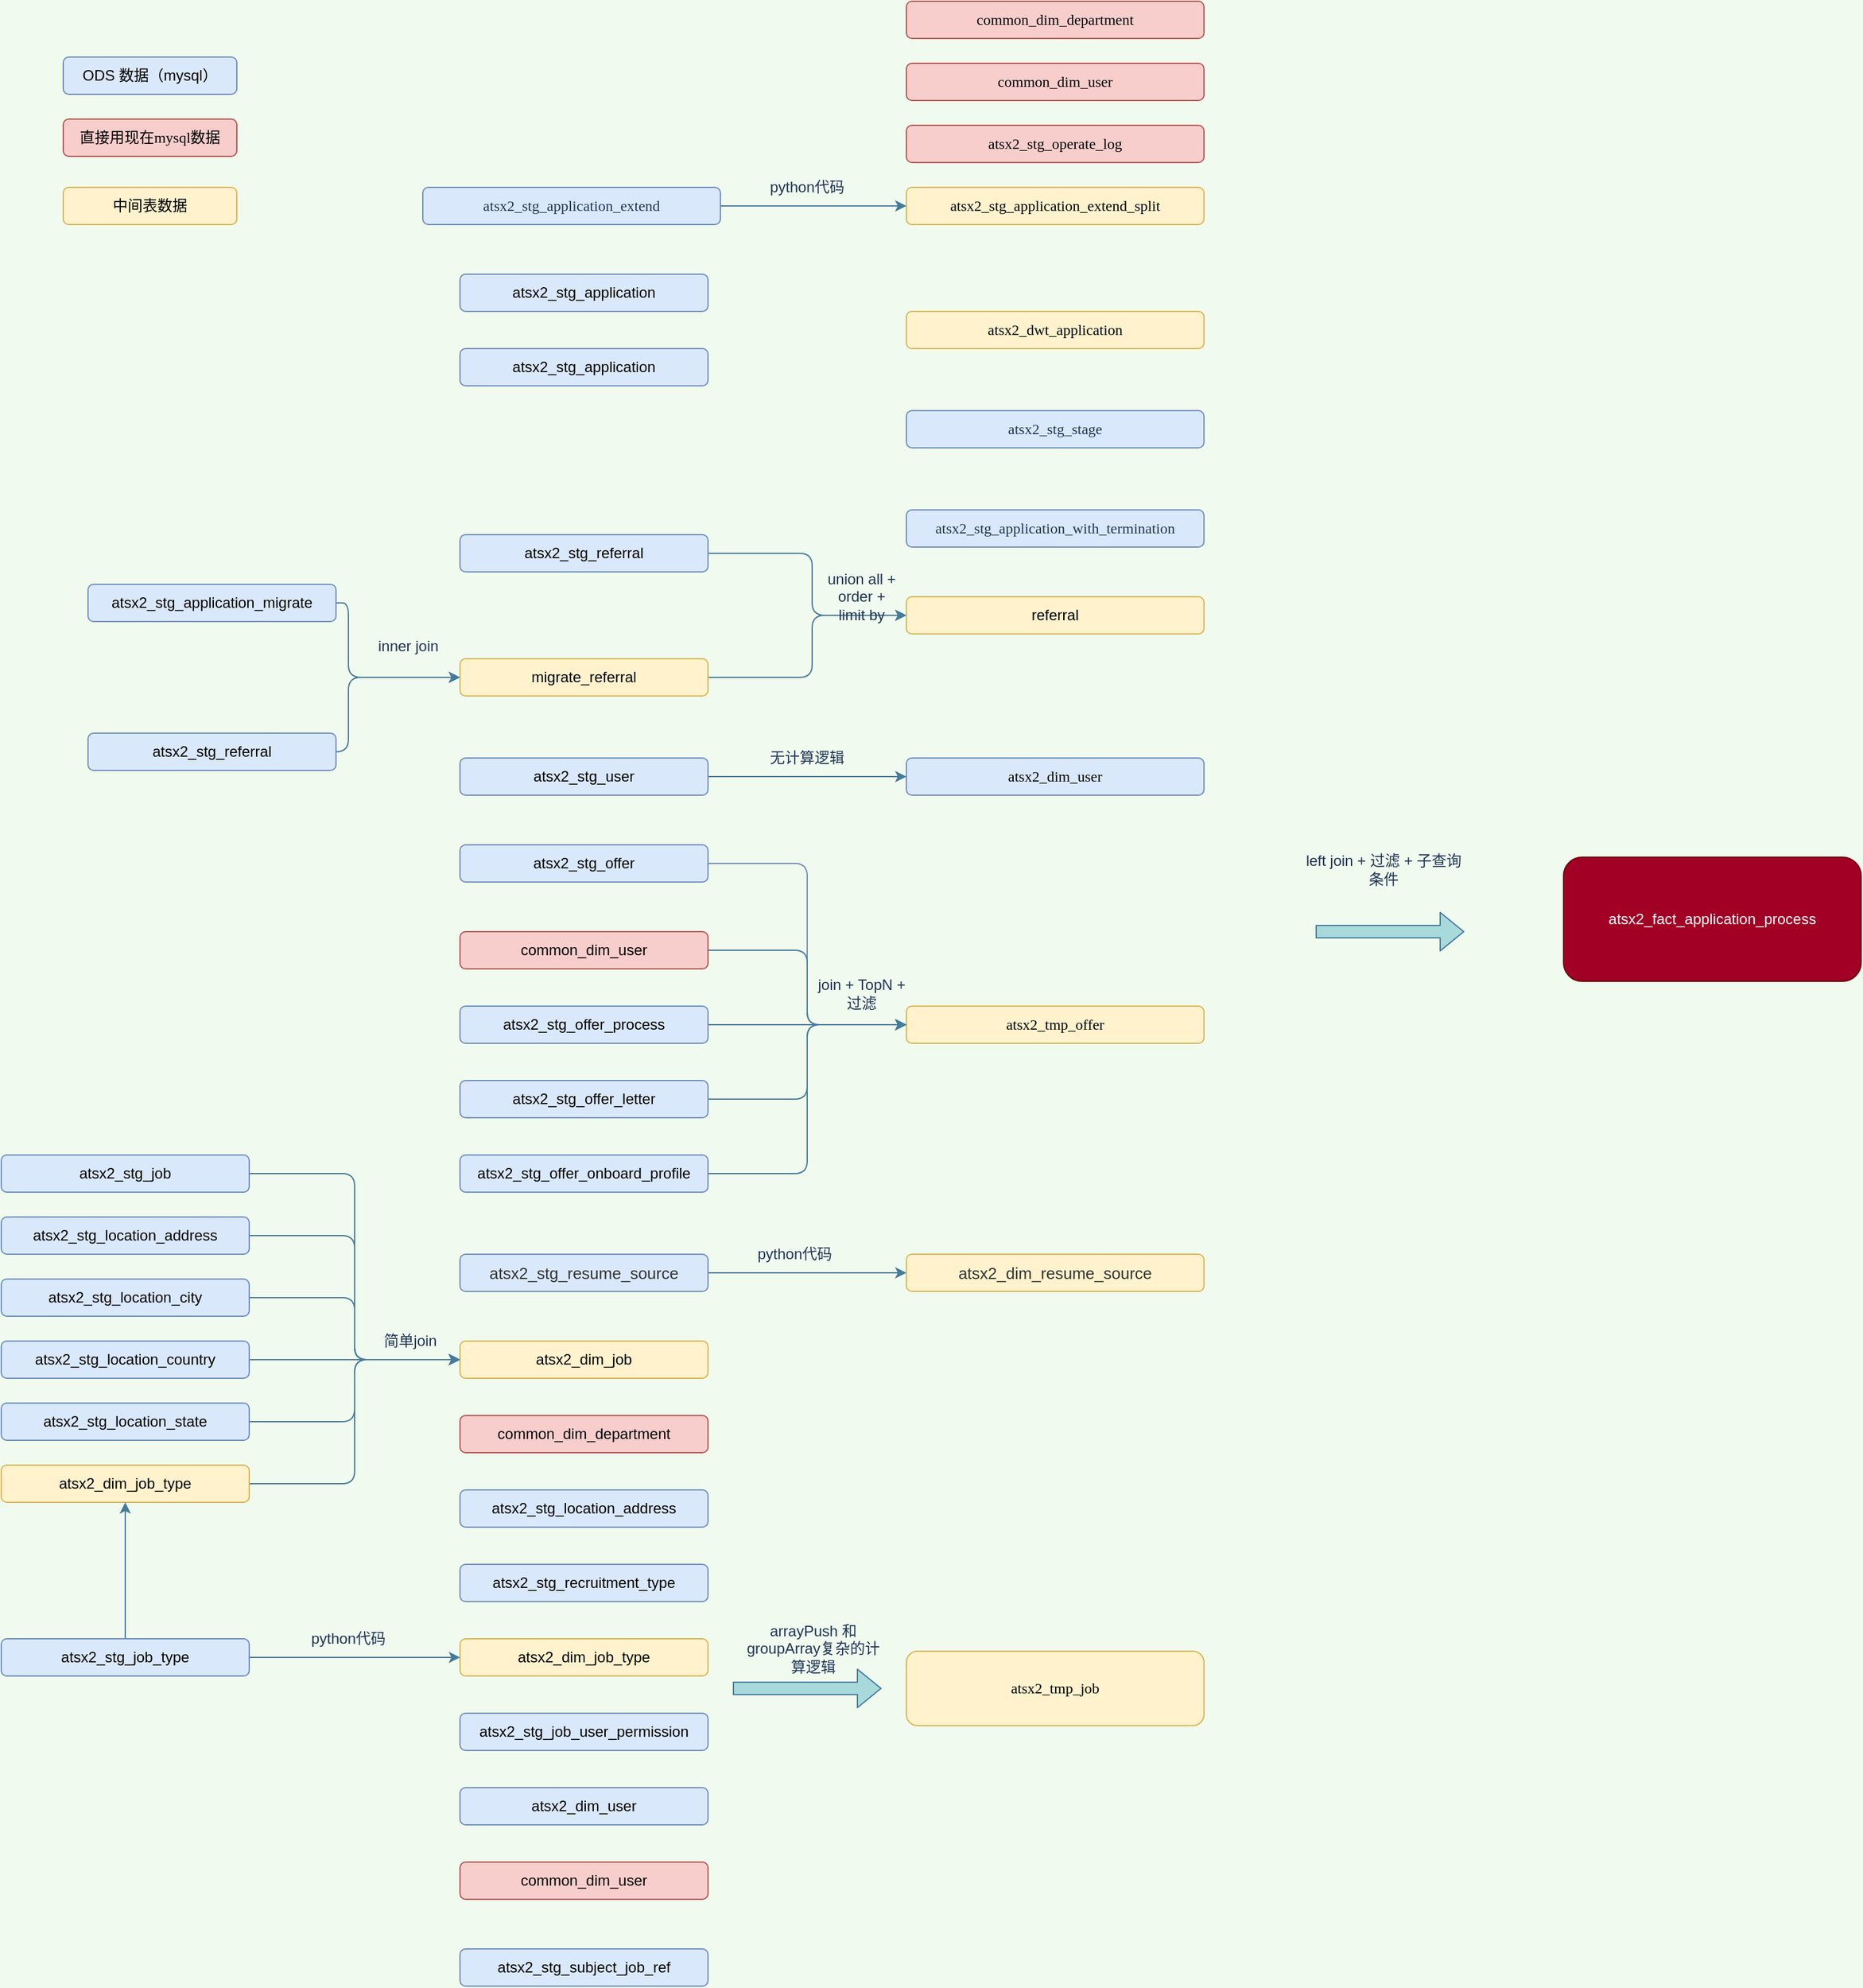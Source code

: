 <mxfile version="14.0.1" type="github">
  <diagram name="Page-1" id="b520641d-4fe3-3701-9064-5fc419738815">
    <mxGraphModel dx="946" dy="646" grid="1" gridSize="10" guides="1" tooltips="1" connect="1" arrows="1" fold="1" page="1" pageScale="1" pageWidth="4681" pageHeight="3300" background="#F1FAEE" math="0" shadow="0">
      <root>
        <mxCell id="0" />
        <mxCell id="1" parent="0" />
        <mxCell id="_7zstpGPQZ-7KqbivNWj-87" style="edgeStyle=orthogonalEdgeStyle;curved=0;rounded=1;sketch=0;orthogonalLoop=1;jettySize=auto;html=1;exitX=1;exitY=0.5;exitDx=0;exitDy=0;entryX=0;entryY=0.5;entryDx=0;entryDy=0;strokeColor=#457B9D;fillColor=#A8DADC;fontColor=#1D3557;labelBackgroundColor=#F1FAEE;" parent="1" source="_7zstpGPQZ-7KqbivNWj-82" target="_7zstpGPQZ-7KqbivNWj-84" edge="1">
          <mxGeometry relative="1" as="geometry">
            <Array as="points">
              <mxPoint x="790" y="1895" />
              <mxPoint x="790" y="1955" />
            </Array>
          </mxGeometry>
        </mxCell>
        <mxCell id="_7zstpGPQZ-7KqbivNWj-82" value="atsx2_stg_application_migrate" style="rounded=1;whiteSpace=wrap;html=1;sketch=0;strokeColor=#6c8ebf;fillColor=#dae8fc;" parent="1" vertex="1">
          <mxGeometry x="580" y="1880" width="200" height="30" as="geometry" />
        </mxCell>
        <mxCell id="_7zstpGPQZ-7KqbivNWj-86" style="edgeStyle=orthogonalEdgeStyle;curved=0;rounded=1;sketch=0;orthogonalLoop=1;jettySize=auto;html=1;exitX=1;exitY=0.5;exitDx=0;exitDy=0;entryX=0;entryY=0.5;entryDx=0;entryDy=0;strokeColor=#457B9D;fillColor=#A8DADC;fontColor=#1D3557;labelBackgroundColor=#F1FAEE;" parent="1" source="_7zstpGPQZ-7KqbivNWj-83" target="_7zstpGPQZ-7KqbivNWj-84" edge="1">
          <mxGeometry relative="1" as="geometry">
            <Array as="points">
              <mxPoint x="720" y="2015" />
              <mxPoint x="790" y="2015" />
              <mxPoint x="790" y="1965" />
            </Array>
          </mxGeometry>
        </mxCell>
        <mxCell id="_7zstpGPQZ-7KqbivNWj-83" value="atsx2_stg_referral" style="rounded=1;whiteSpace=wrap;html=1;sketch=0;strokeColor=#6c8ebf;fillColor=#dae8fc;" parent="1" vertex="1">
          <mxGeometry x="580" y="2000" width="200" height="30" as="geometry" />
        </mxCell>
        <mxCell id="_7zstpGPQZ-7KqbivNWj-94" style="edgeStyle=orthogonalEdgeStyle;curved=0;rounded=1;sketch=0;orthogonalLoop=1;jettySize=auto;html=1;exitX=1;exitY=0.5;exitDx=0;exitDy=0;entryX=0;entryY=0.5;entryDx=0;entryDy=0;strokeColor=#457B9D;fillColor=#A8DADC;fontColor=#1D3557;labelBackgroundColor=#F1FAEE;" parent="1" source="_7zstpGPQZ-7KqbivNWj-84" target="_7zstpGPQZ-7KqbivNWj-91" edge="1">
          <mxGeometry relative="1" as="geometry">
            <Array as="points">
              <mxPoint x="1164" y="1955" />
              <mxPoint x="1164" y="1905" />
            </Array>
          </mxGeometry>
        </mxCell>
        <mxCell id="_7zstpGPQZ-7KqbivNWj-84" value="migrate_referral" style="rounded=1;whiteSpace=wrap;html=1;sketch=0;strokeColor=#d6b656;fillColor=#fff2cc;" parent="1" vertex="1">
          <mxGeometry x="880" y="1940" width="200" height="30" as="geometry" />
        </mxCell>
        <mxCell id="_7zstpGPQZ-7KqbivNWj-89" value="inner join&amp;nbsp;" style="text;html=1;strokeColor=none;fillColor=none;align=center;verticalAlign=middle;whiteSpace=wrap;rounded=0;sketch=0;fontColor=#1D3557;" parent="1" vertex="1">
          <mxGeometry x="810" y="1920" width="60" height="20" as="geometry" />
        </mxCell>
        <mxCell id="_7zstpGPQZ-7KqbivNWj-95" style="edgeStyle=orthogonalEdgeStyle;curved=0;rounded=1;sketch=0;orthogonalLoop=1;jettySize=auto;html=1;exitX=1;exitY=0.5;exitDx=0;exitDy=0;entryX=0;entryY=0.5;entryDx=0;entryDy=0;strokeColor=#457B9D;fillColor=#A8DADC;fontColor=#1D3557;labelBackgroundColor=#F1FAEE;" parent="1" source="_7zstpGPQZ-7KqbivNWj-90" target="_7zstpGPQZ-7KqbivNWj-91" edge="1">
          <mxGeometry relative="1" as="geometry">
            <Array as="points">
              <mxPoint x="1164" y="1855" />
              <mxPoint x="1164" y="1905" />
            </Array>
          </mxGeometry>
        </mxCell>
        <mxCell id="_7zstpGPQZ-7KqbivNWj-90" value="atsx2_stg_referral" style="rounded=1;whiteSpace=wrap;html=1;sketch=0;strokeColor=#6c8ebf;fillColor=#dae8fc;" parent="1" vertex="1">
          <mxGeometry x="880" y="1840" width="200" height="30" as="geometry" />
        </mxCell>
        <mxCell id="_7zstpGPQZ-7KqbivNWj-91" value="referral" style="rounded=1;whiteSpace=wrap;html=1;sketch=0;strokeColor=#d6b656;fillColor=#fff2cc;" parent="1" vertex="1">
          <mxGeometry x="1240" y="1890" width="240" height="30" as="geometry" />
        </mxCell>
        <mxCell id="_7zstpGPQZ-7KqbivNWj-96" value="union all + order + limit by" style="text;html=1;strokeColor=none;fillColor=none;align=center;verticalAlign=middle;whiteSpace=wrap;rounded=0;sketch=0;fontColor=#1D3557;" parent="1" vertex="1">
          <mxGeometry x="1174" y="1880" width="60" height="20" as="geometry" />
        </mxCell>
        <mxCell id="_7zstpGPQZ-7KqbivNWj-97" value="&lt;span style=&quot;font-family: &amp;#34;verdana&amp;#34;&quot;&gt;atsx2_stg_application_extend_split&lt;/span&gt;" style="rounded=1;whiteSpace=wrap;html=1;sketch=0;strokeColor=#d6b656;fillColor=#fff2cc;" parent="1" vertex="1">
          <mxGeometry x="1240" y="1560" width="240" height="30" as="geometry" />
        </mxCell>
        <mxCell id="_7zstpGPQZ-7KqbivNWj-98" value="&lt;span style=&quot;font-family: &amp;#34;verdana&amp;#34;&quot;&gt;atsx2_dwt_application&lt;/span&gt;" style="rounded=1;whiteSpace=wrap;html=1;sketch=0;strokeColor=#d6b656;fillColor=#fff2cc;" parent="1" vertex="1">
          <mxGeometry x="1240" y="1660" width="240" height="30" as="geometry" />
        </mxCell>
        <mxCell id="_7zstpGPQZ-7KqbivNWj-99" value="&lt;span style=&quot;font-family: &amp;#34;verdana&amp;#34;&quot;&gt;common_dim_user&lt;/span&gt;" style="rounded=1;whiteSpace=wrap;html=1;sketch=0;strokeColor=#b85450;fillColor=#f8cecc;" parent="1" vertex="1">
          <mxGeometry x="1240" y="1460" width="240" height="30" as="geometry" />
        </mxCell>
        <mxCell id="_7zstpGPQZ-7KqbivNWj-101" value="&lt;span style=&quot;font-family: &amp;#34;verdana&amp;#34;&quot;&gt;atsx2_stg_stage&lt;/span&gt;" style="rounded=1;whiteSpace=wrap;html=1;sketch=0;strokeColor=#6c8ebf;fillColor=#dae8fc;fontColor=#1D3557;" parent="1" vertex="1">
          <mxGeometry x="1240" y="1740" width="240" height="30" as="geometry" />
        </mxCell>
        <mxCell id="_7zstpGPQZ-7KqbivNWj-102" value="&lt;font face=&quot;verdana&quot;&gt;atsx2_stg_application_with_termination&lt;/font&gt;" style="rounded=1;whiteSpace=wrap;html=1;sketch=0;strokeColor=#6c8ebf;fillColor=#dae8fc;fontColor=#1D3557;" parent="1" vertex="1">
          <mxGeometry x="1240" y="1820" width="240" height="30" as="geometry" />
        </mxCell>
        <mxCell id="_7zstpGPQZ-7KqbivNWj-103" value="&lt;span style=&quot;font-family: &amp;#34;verdana&amp;#34;&quot;&gt;atsx2_tmp_job&lt;/span&gt;" style="rounded=1;whiteSpace=wrap;html=1;sketch=0;strokeColor=#d6b656;fillColor=#fff2cc;" parent="1" vertex="1">
          <mxGeometry x="1240" y="2740" width="240" height="60" as="geometry" />
        </mxCell>
        <mxCell id="_7zstpGPQZ-7KqbivNWj-110" value="atsx2_fact_application_process" style="rounded=1;whiteSpace=wrap;html=1;sketch=0;strokeColor=#6F0000;fillColor=#a20025;fontColor=#ffffff;" parent="1" vertex="1">
          <mxGeometry x="1770" y="2100" width="240" height="100" as="geometry" />
        </mxCell>
        <mxCell id="_7zstpGPQZ-7KqbivNWj-114" value="&lt;font face=&quot;verdana&quot;&gt;atsx2_dim_user&lt;/font&gt;" style="rounded=1;whiteSpace=wrap;html=1;sketch=0;strokeColor=#6c8ebf;fillColor=#dae8fc;" parent="1" vertex="1">
          <mxGeometry x="1240" y="2020" width="240" height="30" as="geometry" />
        </mxCell>
        <mxCell id="_7zstpGPQZ-7KqbivNWj-115" value="&lt;font face=&quot;verdana&quot;&gt;common_dim_department&lt;/font&gt;" style="rounded=1;whiteSpace=wrap;html=1;sketch=0;strokeColor=#b85450;fillColor=#f8cecc;" parent="1" vertex="1">
          <mxGeometry x="1240" y="1410" width="240" height="30" as="geometry" />
        </mxCell>
        <mxCell id="_7zstpGPQZ-7KqbivNWj-116" value="&lt;font face=&quot;verdana&quot;&gt;atsx2_tmp_offer&lt;/font&gt;" style="rounded=1;whiteSpace=wrap;html=1;sketch=0;strokeColor=#d6b656;fillColor=#fff2cc;" parent="1" vertex="1">
          <mxGeometry x="1240" y="2220" width="240" height="30" as="geometry" />
        </mxCell>
        <mxCell id="_7zstpGPQZ-7KqbivNWj-117" value="&lt;font face=&quot;verdana&quot;&gt;atsx2_stg_operate_log&lt;/font&gt;" style="rounded=1;whiteSpace=wrap;html=1;sketch=0;strokeColor=#b85450;fillColor=#f8cecc;" parent="1" vertex="1">
          <mxGeometry x="1240" y="1510" width="240" height="30" as="geometry" />
        </mxCell>
        <mxCell id="WxNTJeKxOIS2F9CJwkOv-2" style="edgeStyle=orthogonalEdgeStyle;rounded=0;orthogonalLoop=1;jettySize=auto;html=1;exitX=1;exitY=0.5;exitDx=0;exitDy=0;fillColor=#A8DADC;strokeColor=#457B9D;labelBackgroundColor=#F1FAEE;fontColor=#1D3557;" edge="1" parent="1" source="WxNTJeKxOIS2F9CJwkOv-1" target="_7zstpGPQZ-7KqbivNWj-114">
          <mxGeometry relative="1" as="geometry" />
        </mxCell>
        <mxCell id="WxNTJeKxOIS2F9CJwkOv-1" value="atsx2_stg_user" style="rounded=1;whiteSpace=wrap;html=1;sketch=0;strokeColor=#6c8ebf;fillColor=#dae8fc;" vertex="1" parent="1">
          <mxGeometry x="880" y="2020" width="200" height="30" as="geometry" />
        </mxCell>
        <mxCell id="WxNTJeKxOIS2F9CJwkOv-3" value="无计算逻辑" style="text;html=1;strokeColor=none;fillColor=none;align=center;verticalAlign=middle;whiteSpace=wrap;rounded=0;sketch=0;fontColor=#1D3557;" vertex="1" parent="1">
          <mxGeometry x="1120" y="2010" width="80" height="20" as="geometry" />
        </mxCell>
        <mxCell id="WxNTJeKxOIS2F9CJwkOv-9" style="edgeStyle=orthogonalEdgeStyle;rounded=1;orthogonalLoop=1;jettySize=auto;html=1;exitX=1;exitY=0.5;exitDx=0;exitDy=0;entryX=0;entryY=0.5;entryDx=0;entryDy=0;fillColor=#dae8fc;strokeColor=#6c8ebf;labelBackgroundColor=#F1FAEE;fontColor=#1D3557;" edge="1" parent="1" source="WxNTJeKxOIS2F9CJwkOv-4" target="_7zstpGPQZ-7KqbivNWj-116">
          <mxGeometry relative="1" as="geometry" />
        </mxCell>
        <mxCell id="WxNTJeKxOIS2F9CJwkOv-4" value="&lt;div&gt;atsx2_stg_offer&lt;/div&gt;" style="rounded=1;whiteSpace=wrap;html=1;sketch=0;strokeColor=#6c8ebf;fillColor=#dae8fc;" vertex="1" parent="1">
          <mxGeometry x="880" y="2090" width="200" height="30" as="geometry" />
        </mxCell>
        <mxCell id="WxNTJeKxOIS2F9CJwkOv-14" style="edgeStyle=orthogonalEdgeStyle;curved=0;rounded=1;sketch=0;orthogonalLoop=1;jettySize=auto;html=1;exitX=1;exitY=0.5;exitDx=0;exitDy=0;entryX=0;entryY=0.5;entryDx=0;entryDy=0;strokeColor=#457B9D;fillColor=#A8DADC;fontColor=#1D3557;" edge="1" parent="1" source="WxNTJeKxOIS2F9CJwkOv-5" target="_7zstpGPQZ-7KqbivNWj-116">
          <mxGeometry relative="1" as="geometry" />
        </mxCell>
        <mxCell id="WxNTJeKxOIS2F9CJwkOv-5" value="&lt;div&gt;common_dim_user&lt;/div&gt;" style="rounded=1;whiteSpace=wrap;html=1;sketch=0;strokeColor=#b85450;fillColor=#f8cecc;" vertex="1" parent="1">
          <mxGeometry x="880" y="2160" width="200" height="30" as="geometry" />
        </mxCell>
        <mxCell id="WxNTJeKxOIS2F9CJwkOv-11" style="edgeStyle=orthogonalEdgeStyle;curved=0;rounded=1;sketch=0;orthogonalLoop=1;jettySize=auto;html=1;exitX=1;exitY=0.5;exitDx=0;exitDy=0;entryX=0;entryY=0.5;entryDx=0;entryDy=0;strokeColor=#457B9D;fillColor=#A8DADC;fontColor=#1D3557;" edge="1" parent="1" source="WxNTJeKxOIS2F9CJwkOv-6" target="_7zstpGPQZ-7KqbivNWj-116">
          <mxGeometry relative="1" as="geometry" />
        </mxCell>
        <mxCell id="WxNTJeKxOIS2F9CJwkOv-6" value="&lt;div&gt;atsx2_stg_offer_process&lt;/div&gt;" style="rounded=1;whiteSpace=wrap;html=1;sketch=0;strokeColor=#6c8ebf;fillColor=#dae8fc;" vertex="1" parent="1">
          <mxGeometry x="880" y="2220" width="200" height="30" as="geometry" />
        </mxCell>
        <mxCell id="WxNTJeKxOIS2F9CJwkOv-12" style="edgeStyle=orthogonalEdgeStyle;curved=0;rounded=1;sketch=0;orthogonalLoop=1;jettySize=auto;html=1;exitX=1;exitY=0.5;exitDx=0;exitDy=0;entryX=0;entryY=0.5;entryDx=0;entryDy=0;strokeColor=#457B9D;fillColor=#A8DADC;fontColor=#1D3557;" edge="1" parent="1" source="WxNTJeKxOIS2F9CJwkOv-7" target="_7zstpGPQZ-7KqbivNWj-116">
          <mxGeometry relative="1" as="geometry" />
        </mxCell>
        <mxCell id="WxNTJeKxOIS2F9CJwkOv-7" value="&lt;div&gt;atsx2_stg_offer_letter&lt;/div&gt;" style="rounded=1;whiteSpace=wrap;html=1;sketch=0;strokeColor=#6c8ebf;fillColor=#dae8fc;" vertex="1" parent="1">
          <mxGeometry x="880" y="2280" width="200" height="30" as="geometry" />
        </mxCell>
        <mxCell id="WxNTJeKxOIS2F9CJwkOv-13" style="edgeStyle=orthogonalEdgeStyle;curved=0;rounded=1;sketch=0;orthogonalLoop=1;jettySize=auto;html=1;exitX=1;exitY=0.5;exitDx=0;exitDy=0;entryX=0;entryY=0.5;entryDx=0;entryDy=0;strokeColor=#457B9D;fillColor=#A8DADC;fontColor=#1D3557;" edge="1" parent="1" source="WxNTJeKxOIS2F9CJwkOv-8" target="_7zstpGPQZ-7KqbivNWj-116">
          <mxGeometry relative="1" as="geometry" />
        </mxCell>
        <mxCell id="WxNTJeKxOIS2F9CJwkOv-8" value="&lt;div&gt;&lt;div&gt;atsx2_stg_offer_onboard_profile &lt;/div&gt;&lt;/div&gt;" style="rounded=1;whiteSpace=wrap;html=1;sketch=0;strokeColor=#6c8ebf;fillColor=#dae8fc;" vertex="1" parent="1">
          <mxGeometry x="880" y="2340" width="200" height="30" as="geometry" />
        </mxCell>
        <mxCell id="WxNTJeKxOIS2F9CJwkOv-18" value="atsx2_dim_job" style="rounded=1;whiteSpace=wrap;html=1;sketch=0;strokeColor=#d6b656;fillColor=#fff2cc;" vertex="1" parent="1">
          <mxGeometry x="880" y="2490" width="200" height="30" as="geometry" />
        </mxCell>
        <mxCell id="WxNTJeKxOIS2F9CJwkOv-19" value="&lt;div&gt;common_dim_department&lt;/div&gt;" style="rounded=1;whiteSpace=wrap;html=1;sketch=0;strokeColor=#b85450;fillColor=#f8cecc;" vertex="1" parent="1">
          <mxGeometry x="880" y="2550" width="200" height="30" as="geometry" />
        </mxCell>
        <mxCell id="WxNTJeKxOIS2F9CJwkOv-20" value="&lt;div&gt;atsx2_stg_location_address&lt;/div&gt;" style="rounded=1;whiteSpace=wrap;html=1;sketch=0;strokeColor=#6c8ebf;fillColor=#dae8fc;" vertex="1" parent="1">
          <mxGeometry x="880" y="2610" width="200" height="30" as="geometry" />
        </mxCell>
        <mxCell id="WxNTJeKxOIS2F9CJwkOv-21" value="&lt;div&gt;atsx2_stg_recruitment_type&lt;/div&gt;" style="rounded=1;whiteSpace=wrap;html=1;sketch=0;strokeColor=#6c8ebf;fillColor=#dae8fc;" vertex="1" parent="1">
          <mxGeometry x="880" y="2670" width="200" height="30" as="geometry" />
        </mxCell>
        <mxCell id="WxNTJeKxOIS2F9CJwkOv-22" value="&lt;div&gt;atsx2_dim_job_type&lt;/div&gt;" style="rounded=1;whiteSpace=wrap;html=1;sketch=0;strokeColor=#d6b656;fillColor=#fff2cc;" vertex="1" parent="1">
          <mxGeometry x="880" y="2730" width="200" height="30" as="geometry" />
        </mxCell>
        <mxCell id="WxNTJeKxOIS2F9CJwkOv-23" value="&lt;div&gt;atsx2_stg_job_user_permission&lt;/div&gt;" style="rounded=1;whiteSpace=wrap;html=1;sketch=0;strokeColor=#6c8ebf;fillColor=#dae8fc;" vertex="1" parent="1">
          <mxGeometry x="880" y="2790" width="200" height="30" as="geometry" />
        </mxCell>
        <mxCell id="WxNTJeKxOIS2F9CJwkOv-24" value="&lt;div&gt;atsx2_dim_user&lt;/div&gt;" style="rounded=1;whiteSpace=wrap;html=1;sketch=0;strokeColor=#6c8ebf;fillColor=#dae8fc;" vertex="1" parent="1">
          <mxGeometry x="880" y="2850" width="200" height="30" as="geometry" />
        </mxCell>
        <mxCell id="WxNTJeKxOIS2F9CJwkOv-25" value="&lt;div&gt;common_dim_user&lt;/div&gt;" style="rounded=1;whiteSpace=wrap;html=1;sketch=0;strokeColor=#b85450;fillColor=#f8cecc;" vertex="1" parent="1">
          <mxGeometry x="880" y="2910" width="200" height="30" as="geometry" />
        </mxCell>
        <mxCell id="WxNTJeKxOIS2F9CJwkOv-26" value="&lt;div&gt;atsx2_stg_subject_job_ref&lt;/div&gt;" style="rounded=1;whiteSpace=wrap;html=1;sketch=0;strokeColor=#6c8ebf;fillColor=#dae8fc;" vertex="1" parent="1">
          <mxGeometry x="880" y="2980" width="200" height="30" as="geometry" />
        </mxCell>
        <mxCell id="WxNTJeKxOIS2F9CJwkOv-28" value="" style="shape=flexArrow;endArrow=classic;html=1;strokeColor=#457B9D;fillColor=#A8DADC;fontColor=#1D3557;" edge="1" parent="1">
          <mxGeometry width="50" height="50" relative="1" as="geometry">
            <mxPoint x="1100" y="2770" as="sourcePoint" />
            <mxPoint x="1220" y="2770" as="targetPoint" />
          </mxGeometry>
        </mxCell>
        <mxCell id="WxNTJeKxOIS2F9CJwkOv-29" value="arrayPush 和groupArray复杂的计算逻辑" style="text;html=1;strokeColor=none;fillColor=none;align=center;verticalAlign=middle;whiteSpace=wrap;rounded=0;sketch=0;fontColor=#1D3557;" vertex="1" parent="1">
          <mxGeometry x="1110" y="2720" width="110" height="35" as="geometry" />
        </mxCell>
        <mxCell id="WxNTJeKxOIS2F9CJwkOv-37" style="edgeStyle=orthogonalEdgeStyle;curved=0;rounded=1;sketch=0;orthogonalLoop=1;jettySize=auto;html=1;exitX=1;exitY=0.5;exitDx=0;exitDy=0;entryX=0;entryY=0.5;entryDx=0;entryDy=0;strokeColor=#457B9D;fillColor=#A8DADC;fontColor=#1D3557;" edge="1" parent="1" source="WxNTJeKxOIS2F9CJwkOv-30" target="WxNTJeKxOIS2F9CJwkOv-18">
          <mxGeometry relative="1" as="geometry" />
        </mxCell>
        <mxCell id="WxNTJeKxOIS2F9CJwkOv-30" value="&lt;div&gt;atsx2_stg_location_address&lt;/div&gt;" style="rounded=1;whiteSpace=wrap;html=1;sketch=0;strokeColor=#6c8ebf;fillColor=#dae8fc;" vertex="1" parent="1">
          <mxGeometry x="510" y="2390" width="200" height="30" as="geometry" />
        </mxCell>
        <mxCell id="WxNTJeKxOIS2F9CJwkOv-38" style="edgeStyle=orthogonalEdgeStyle;curved=0;rounded=1;sketch=0;orthogonalLoop=1;jettySize=auto;html=1;exitX=1;exitY=0.5;exitDx=0;exitDy=0;strokeColor=#457B9D;fillColor=#A8DADC;fontColor=#1D3557;entryX=0;entryY=0.5;entryDx=0;entryDy=0;" edge="1" parent="1" source="WxNTJeKxOIS2F9CJwkOv-31" target="WxNTJeKxOIS2F9CJwkOv-18">
          <mxGeometry relative="1" as="geometry">
            <mxPoint x="790" y="2490" as="targetPoint" />
          </mxGeometry>
        </mxCell>
        <mxCell id="WxNTJeKxOIS2F9CJwkOv-31" value="&lt;div&gt;atsx2_stg_location_city&lt;/div&gt;" style="rounded=1;whiteSpace=wrap;html=1;sketch=0;strokeColor=#6c8ebf;fillColor=#dae8fc;" vertex="1" parent="1">
          <mxGeometry x="510" y="2440" width="200" height="30" as="geometry" />
        </mxCell>
        <mxCell id="WxNTJeKxOIS2F9CJwkOv-39" style="edgeStyle=orthogonalEdgeStyle;curved=0;rounded=1;sketch=0;orthogonalLoop=1;jettySize=auto;html=1;exitX=1;exitY=0.5;exitDx=0;exitDy=0;entryX=0;entryY=0.5;entryDx=0;entryDy=0;strokeColor=#457B9D;fillColor=#A8DADC;fontColor=#1D3557;" edge="1" parent="1" source="WxNTJeKxOIS2F9CJwkOv-32" target="WxNTJeKxOIS2F9CJwkOv-18">
          <mxGeometry relative="1" as="geometry" />
        </mxCell>
        <mxCell id="WxNTJeKxOIS2F9CJwkOv-32" value="&lt;div&gt;atsx2_stg_location_country&lt;/div&gt;" style="rounded=1;whiteSpace=wrap;html=1;sketch=0;strokeColor=#6c8ebf;fillColor=#dae8fc;" vertex="1" parent="1">
          <mxGeometry x="510" y="2490" width="200" height="30" as="geometry" />
        </mxCell>
        <mxCell id="WxNTJeKxOIS2F9CJwkOv-40" style="edgeStyle=orthogonalEdgeStyle;curved=0;rounded=1;sketch=0;orthogonalLoop=1;jettySize=auto;html=1;exitX=1;exitY=0.5;exitDx=0;exitDy=0;entryX=0;entryY=0.5;entryDx=0;entryDy=0;strokeColor=#457B9D;fillColor=#A8DADC;fontColor=#1D3557;" edge="1" parent="1" source="WxNTJeKxOIS2F9CJwkOv-33" target="WxNTJeKxOIS2F9CJwkOv-18">
          <mxGeometry relative="1" as="geometry" />
        </mxCell>
        <mxCell id="WxNTJeKxOIS2F9CJwkOv-33" value="&lt;div&gt;atsx2_stg_location_state&lt;/div&gt;" style="rounded=1;whiteSpace=wrap;html=1;sketch=0;strokeColor=#6c8ebf;fillColor=#dae8fc;" vertex="1" parent="1">
          <mxGeometry x="510" y="2540" width="200" height="30" as="geometry" />
        </mxCell>
        <mxCell id="WxNTJeKxOIS2F9CJwkOv-41" style="edgeStyle=orthogonalEdgeStyle;curved=0;rounded=1;sketch=0;orthogonalLoop=1;jettySize=auto;html=1;exitX=1;exitY=0.5;exitDx=0;exitDy=0;strokeColor=#457B9D;fillColor=#A8DADC;fontColor=#1D3557;entryX=0;entryY=0.5;entryDx=0;entryDy=0;" edge="1" parent="1" source="WxNTJeKxOIS2F9CJwkOv-34" target="WxNTJeKxOIS2F9CJwkOv-18">
          <mxGeometry relative="1" as="geometry">
            <mxPoint x="850" y="2540" as="targetPoint" />
          </mxGeometry>
        </mxCell>
        <mxCell id="WxNTJeKxOIS2F9CJwkOv-34" value="&lt;div&gt;atsx2_dim_job_type&lt;/div&gt;" style="rounded=1;whiteSpace=wrap;html=1;sketch=0;strokeColor=#d6b656;fillColor=#fff2cc;" vertex="1" parent="1">
          <mxGeometry x="510" y="2590" width="200" height="30" as="geometry" />
        </mxCell>
        <mxCell id="WxNTJeKxOIS2F9CJwkOv-36" style="edgeStyle=orthogonalEdgeStyle;curved=0;rounded=1;sketch=0;orthogonalLoop=1;jettySize=auto;html=1;exitX=1;exitY=0.5;exitDx=0;exitDy=0;entryX=0;entryY=0.5;entryDx=0;entryDy=0;strokeColor=#457B9D;fillColor=#A8DADC;fontColor=#1D3557;" edge="1" parent="1" source="WxNTJeKxOIS2F9CJwkOv-35" target="WxNTJeKxOIS2F9CJwkOv-18">
          <mxGeometry relative="1" as="geometry" />
        </mxCell>
        <mxCell id="WxNTJeKxOIS2F9CJwkOv-35" value="&lt;div&gt;atsx2_stg_job&lt;/div&gt;" style="rounded=1;whiteSpace=wrap;html=1;sketch=0;strokeColor=#6c8ebf;fillColor=#dae8fc;" vertex="1" parent="1">
          <mxGeometry x="510" y="2340" width="200" height="30" as="geometry" />
        </mxCell>
        <mxCell id="WxNTJeKxOIS2F9CJwkOv-43" style="edgeStyle=orthogonalEdgeStyle;curved=0;rounded=1;sketch=0;orthogonalLoop=1;jettySize=auto;html=1;exitX=1;exitY=0.5;exitDx=0;exitDy=0;entryX=0;entryY=0.5;entryDx=0;entryDy=0;strokeColor=#457B9D;fillColor=#A8DADC;fontColor=#1D3557;" edge="1" parent="1" source="WxNTJeKxOIS2F9CJwkOv-42" target="WxNTJeKxOIS2F9CJwkOv-22">
          <mxGeometry relative="1" as="geometry" />
        </mxCell>
        <mxCell id="WxNTJeKxOIS2F9CJwkOv-44" style="edgeStyle=orthogonalEdgeStyle;curved=0;rounded=1;sketch=0;orthogonalLoop=1;jettySize=auto;html=1;exitX=0.5;exitY=0;exitDx=0;exitDy=0;strokeColor=#457B9D;fillColor=#A8DADC;fontColor=#1D3557;" edge="1" parent="1" source="WxNTJeKxOIS2F9CJwkOv-42" target="WxNTJeKxOIS2F9CJwkOv-34">
          <mxGeometry relative="1" as="geometry" />
        </mxCell>
        <mxCell id="WxNTJeKxOIS2F9CJwkOv-42" value="atsx2_stg_job_type" style="rounded=1;whiteSpace=wrap;html=1;sketch=0;strokeColor=#6c8ebf;fillColor=#dae8fc;" vertex="1" parent="1">
          <mxGeometry x="510" y="2730" width="200" height="30" as="geometry" />
        </mxCell>
        <mxCell id="WxNTJeKxOIS2F9CJwkOv-45" value="ODS 数据（mysql）" style="rounded=1;whiteSpace=wrap;html=1;sketch=0;strokeColor=#6c8ebf;fillColor=#dae8fc;" vertex="1" parent="1">
          <mxGeometry x="560" y="1455" width="140" height="30" as="geometry" />
        </mxCell>
        <mxCell id="WxNTJeKxOIS2F9CJwkOv-46" value="&lt;font face=&quot;verdana&quot;&gt;直接用现在mysql数据&lt;/font&gt;" style="rounded=1;whiteSpace=wrap;html=1;sketch=0;strokeColor=#b85450;fillColor=#f8cecc;" vertex="1" parent="1">
          <mxGeometry x="560" y="1505" width="140" height="30" as="geometry" />
        </mxCell>
        <mxCell id="WxNTJeKxOIS2F9CJwkOv-47" value="&lt;font face=&quot;verdana&quot;&gt;中间表数据&lt;/font&gt;" style="rounded=1;whiteSpace=wrap;html=1;sketch=0;strokeColor=#d6b656;fillColor=#fff2cc;" vertex="1" parent="1">
          <mxGeometry x="560" y="1560" width="140" height="30" as="geometry" />
        </mxCell>
        <mxCell id="WxNTJeKxOIS2F9CJwkOv-48" value="join + TopN + 过滤" style="text;html=1;strokeColor=none;fillColor=none;align=center;verticalAlign=middle;whiteSpace=wrap;rounded=0;sketch=0;fontColor=#1D3557;" vertex="1" parent="1">
          <mxGeometry x="1164" y="2200" width="80" height="20" as="geometry" />
        </mxCell>
        <mxCell id="WxNTJeKxOIS2F9CJwkOv-49" value="" style="shape=flexArrow;endArrow=classic;html=1;strokeColor=#457B9D;fillColor=#A8DADC;fontColor=#1D3557;" edge="1" parent="1">
          <mxGeometry width="50" height="50" relative="1" as="geometry">
            <mxPoint x="1570" y="2160" as="sourcePoint" />
            <mxPoint x="1690" y="2160" as="targetPoint" />
          </mxGeometry>
        </mxCell>
        <mxCell id="WxNTJeKxOIS2F9CJwkOv-50" value="简单join" style="text;html=1;strokeColor=none;fillColor=none;align=center;verticalAlign=middle;whiteSpace=wrap;rounded=0;sketch=0;fontColor=#1D3557;" vertex="1" parent="1">
          <mxGeometry x="800" y="2480" width="80" height="20" as="geometry" />
        </mxCell>
        <mxCell id="WxNTJeKxOIS2F9CJwkOv-51" value="left join + 过滤 + 子查询条件" style="text;html=1;strokeColor=none;fillColor=none;align=center;verticalAlign=middle;whiteSpace=wrap;rounded=0;sketch=0;fontColor=#1D3557;" vertex="1" parent="1">
          <mxGeometry x="1560" y="2100" width="130" height="20" as="geometry" />
        </mxCell>
        <mxCell id="WxNTJeKxOIS2F9CJwkOv-53" style="edgeStyle=orthogonalEdgeStyle;curved=0;rounded=1;sketch=0;orthogonalLoop=1;jettySize=auto;html=1;exitX=1;exitY=0.5;exitDx=0;exitDy=0;strokeColor=#457B9D;fillColor=#A8DADC;fontColor=#1D3557;" edge="1" parent="1" source="WxNTJeKxOIS2F9CJwkOv-52" target="_7zstpGPQZ-7KqbivNWj-97">
          <mxGeometry relative="1" as="geometry" />
        </mxCell>
        <mxCell id="WxNTJeKxOIS2F9CJwkOv-52" value="&lt;span style=&quot;font-family: &amp;#34;verdana&amp;#34;&quot;&gt;atsx2_stg_application_extend&lt;/span&gt;" style="rounded=1;whiteSpace=wrap;html=1;sketch=0;strokeColor=#6c8ebf;fillColor=#dae8fc;fontColor=#1D3557;" vertex="1" parent="1">
          <mxGeometry x="850" y="1560" width="240" height="30" as="geometry" />
        </mxCell>
        <mxCell id="WxNTJeKxOIS2F9CJwkOv-54" value="python代码" style="text;html=1;strokeColor=none;fillColor=none;align=center;verticalAlign=middle;whiteSpace=wrap;rounded=0;sketch=0;fontColor=#1D3557;" vertex="1" parent="1">
          <mxGeometry x="1120" y="1550" width="80" height="20" as="geometry" />
        </mxCell>
        <mxCell id="WxNTJeKxOIS2F9CJwkOv-55" value="&lt;span style=&quot;color: rgb(51 , 51 , 51) ; font-family: , &amp;#34;helvetica&amp;#34; , &amp;#34;arial&amp;#34; , sans-serif ; font-size: 13px&quot;&gt;atsx2_dim_resume_source&lt;/span&gt;" style="rounded=1;whiteSpace=wrap;html=1;sketch=0;strokeColor=#d6b656;fillColor=#fff2cc;" vertex="1" parent="1">
          <mxGeometry x="1240" y="2420" width="240" height="30" as="geometry" />
        </mxCell>
        <mxCell id="WxNTJeKxOIS2F9CJwkOv-56" value="python代码" style="text;html=1;strokeColor=none;fillColor=none;align=center;verticalAlign=middle;whiteSpace=wrap;rounded=0;sketch=0;fontColor=#1D3557;" vertex="1" parent="1">
          <mxGeometry x="750" y="2720" width="80" height="20" as="geometry" />
        </mxCell>
        <mxCell id="WxNTJeKxOIS2F9CJwkOv-58" style="edgeStyle=orthogonalEdgeStyle;curved=0;rounded=1;sketch=0;orthogonalLoop=1;jettySize=auto;html=1;exitX=1;exitY=0.5;exitDx=0;exitDy=0;strokeColor=#457B9D;fillColor=#A8DADC;fontColor=#1D3557;" edge="1" parent="1" source="WxNTJeKxOIS2F9CJwkOv-57" target="WxNTJeKxOIS2F9CJwkOv-55">
          <mxGeometry relative="1" as="geometry" />
        </mxCell>
        <mxCell id="WxNTJeKxOIS2F9CJwkOv-57" value="&lt;span style=&quot;color: rgb(51 , 51 , 51) ; font-family: , &amp;#34;helvetica&amp;#34; , &amp;#34;arial&amp;#34; , sans-serif ; font-size: 13px&quot;&gt;atsx2_stg_resume_source&lt;/span&gt;" style="rounded=1;whiteSpace=wrap;html=1;sketch=0;strokeColor=#6c8ebf;fillColor=#dae8fc;" vertex="1" parent="1">
          <mxGeometry x="880" y="2420" width="200" height="30" as="geometry" />
        </mxCell>
        <mxCell id="WxNTJeKxOIS2F9CJwkOv-59" value="python代码" style="text;html=1;strokeColor=none;fillColor=none;align=center;verticalAlign=middle;whiteSpace=wrap;rounded=0;sketch=0;fontColor=#1D3557;" vertex="1" parent="1">
          <mxGeometry x="1110" y="2410" width="80" height="20" as="geometry" />
        </mxCell>
        <mxCell id="WxNTJeKxOIS2F9CJwkOv-60" value="atsx2_stg_application" style="rounded=1;whiteSpace=wrap;html=1;sketch=0;strokeColor=#6c8ebf;fillColor=#dae8fc;" vertex="1" parent="1">
          <mxGeometry x="880" y="1630" width="200" height="30" as="geometry" />
        </mxCell>
        <mxCell id="WxNTJeKxOIS2F9CJwkOv-61" value="atsx2_stg_application" style="rounded=1;whiteSpace=wrap;html=1;sketch=0;strokeColor=#6c8ebf;fillColor=#dae8fc;" vertex="1" parent="1">
          <mxGeometry x="880" y="1690" width="200" height="30" as="geometry" />
        </mxCell>
      </root>
    </mxGraphModel>
  </diagram>
</mxfile>

